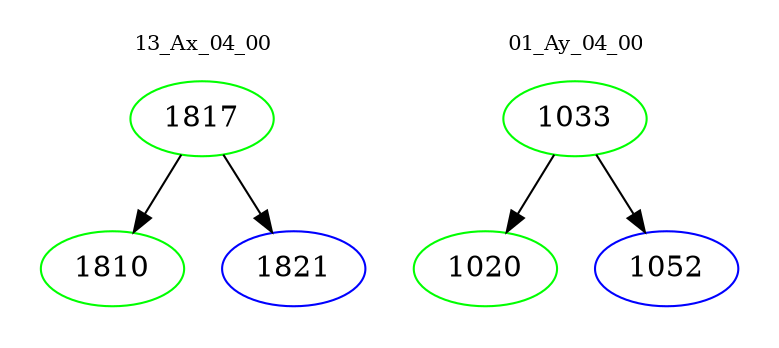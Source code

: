 digraph{
subgraph cluster_0 {
color = white
label = "13_Ax_04_00";
fontsize=10;
T0_1817 [label="1817", color="green"]
T0_1817 -> T0_1810 [color="black"]
T0_1810 [label="1810", color="green"]
T0_1817 -> T0_1821 [color="black"]
T0_1821 [label="1821", color="blue"]
}
subgraph cluster_1 {
color = white
label = "01_Ay_04_00";
fontsize=10;
T1_1033 [label="1033", color="green"]
T1_1033 -> T1_1020 [color="black"]
T1_1020 [label="1020", color="green"]
T1_1033 -> T1_1052 [color="black"]
T1_1052 [label="1052", color="blue"]
}
}
